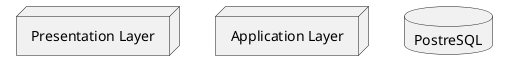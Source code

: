 @startuml

node "Presentation Layer" {

}

node "Application Layer" {

}

database "PostreSQL" {
  
}

@enduml